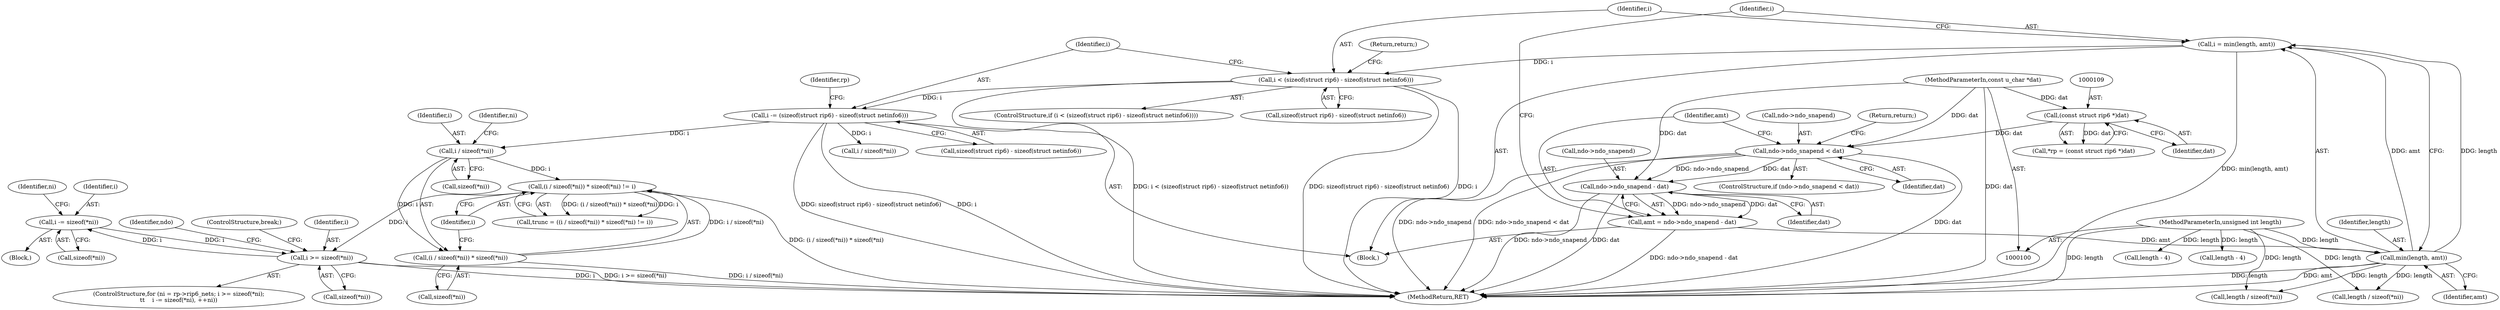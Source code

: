 digraph "1_tcpdump_e942fb84fbe3a73a98a00d2a279425872b5fb9d2@pointer" {
"1000240" [label="(Call,i -= sizeof(*ni))"];
"1000234" [label="(Call,i >= sizeof(*ni))"];
"1000217" [label="(Call,(i / sizeof(*ni)) * sizeof(*ni) != i)"];
"1000218" [label="(Call,(i / sizeof(*ni)) * sizeof(*ni))"];
"1000219" [label="(Call,i / sizeof(*ni))"];
"1000144" [label="(Call,i -= (sizeof(struct rip6) - sizeof(struct netinfo6)))"];
"1000136" [label="(Call,i < (sizeof(struct rip6) - sizeof(struct netinfo6)))"];
"1000130" [label="(Call,i = min(length, amt))"];
"1000132" [label="(Call,min(length, amt))"];
"1000103" [label="(MethodParameterIn,unsigned int length)"];
"1000123" [label="(Call,amt = ndo->ndo_snapend - dat)"];
"1000125" [label="(Call,ndo->ndo_snapend - dat)"];
"1000117" [label="(Call,ndo->ndo_snapend < dat)"];
"1000108" [label="(Call,(const struct rip6 *)dat)"];
"1000102" [label="(MethodParameterIn,const u_char *dat)"];
"1000240" [label="(Call,i -= sizeof(*ni))"];
"1000388" [label="(MethodReturn,RET)"];
"1000241" [label="(Identifier,i)"];
"1000271" [label="(Call,length / sizeof(*ni))"];
"1000137" [label="(Identifier,i)"];
"1000134" [label="(Identifier,amt)"];
"1000221" [label="(Call,sizeof(*ni))"];
"1000136" [label="(Call,i < (sizeof(struct rip6) - sizeof(struct netinfo6)))"];
"1000143" [label="(Return,return;)"];
"1000146" [label="(Call,sizeof(struct rip6) - sizeof(struct netinfo6))"];
"1000217" [label="(Call,(i / sizeof(*ni)) * sizeof(*ni) != i)"];
"1000227" [label="(Identifier,i)"];
"1000224" [label="(Call,sizeof(*ni))"];
"1000228" [label="(ControlStructure,for (ni = rp->rip6_nets; i >= sizeof(*ni);\n\t\t    i -= sizeof(*ni), ++ni))"];
"1000226" [label="(Identifier,ni)"];
"1000239" [label="(Block,)"];
"1000123" [label="(Call,amt = ndo->ndo_snapend - dat)"];
"1000219" [label="(Call,i / sizeof(*ni))"];
"1000125" [label="(Call,ndo->ndo_snapend - dat)"];
"1000117" [label="(Call,ndo->ndo_snapend < dat)"];
"1000104" [label="(Block,)"];
"1000133" [label="(Identifier,length)"];
"1000145" [label="(Identifier,i)"];
"1000283" [label="(Call,length - 4)"];
"1000116" [label="(ControlStructure,if (ndo->ndo_snapend < dat))"];
"1000240" [label="(Call,i -= sizeof(*ni))"];
"1000246" [label="(Identifier,ni)"];
"1000215" [label="(Call,trunc = ((i / sizeof(*ni)) * sizeof(*ni) != i))"];
"1000132" [label="(Call,min(length, amt))"];
"1000144" [label="(Call,i -= (sizeof(struct rip6) - sizeof(struct netinfo6)))"];
"1000234" [label="(Call,i >= sizeof(*ni))"];
"1000235" [label="(Identifier,i)"];
"1000305" [label="(Call,i / sizeof(*ni))"];
"1000124" [label="(Identifier,amt)"];
"1000131" [label="(Identifier,i)"];
"1000220" [label="(Identifier,i)"];
"1000103" [label="(MethodParameterIn,unsigned int length)"];
"1000159" [label="(Call,length / sizeof(*ni))"];
"1000110" [label="(Identifier,dat)"];
"1000118" [label="(Call,ndo->ndo_snapend)"];
"1000251" [label="(Identifier,ndo)"];
"1000236" [label="(Call,sizeof(*ni))"];
"1000108" [label="(Call,(const struct rip6 *)dat)"];
"1000197" [label="(Call,length - 4)"];
"1000242" [label="(Call,sizeof(*ni))"];
"1000135" [label="(ControlStructure,if (i < (sizeof(struct rip6) - sizeof(struct netinfo6))))"];
"1000153" [label="(Identifier,rp)"];
"1000121" [label="(Identifier,dat)"];
"1000218" [label="(Call,(i / sizeof(*ni)) * sizeof(*ni))"];
"1000129" [label="(Identifier,dat)"];
"1000122" [label="(Return,return;)"];
"1000126" [label="(Call,ndo->ndo_snapend)"];
"1000267" [label="(ControlStructure,break;)"];
"1000138" [label="(Call,sizeof(struct rip6) - sizeof(struct netinfo6))"];
"1000130" [label="(Call,i = min(length, amt))"];
"1000106" [label="(Call,*rp = (const struct rip6 *)dat)"];
"1000102" [label="(MethodParameterIn,const u_char *dat)"];
"1000240" -> "1000239"  [label="AST: "];
"1000240" -> "1000242"  [label="CFG: "];
"1000241" -> "1000240"  [label="AST: "];
"1000242" -> "1000240"  [label="AST: "];
"1000246" -> "1000240"  [label="CFG: "];
"1000240" -> "1000234"  [label="DDG: i"];
"1000234" -> "1000240"  [label="DDG: i"];
"1000234" -> "1000228"  [label="AST: "];
"1000234" -> "1000236"  [label="CFG: "];
"1000235" -> "1000234"  [label="AST: "];
"1000236" -> "1000234"  [label="AST: "];
"1000251" -> "1000234"  [label="CFG: "];
"1000267" -> "1000234"  [label="CFG: "];
"1000234" -> "1000388"  [label="DDG: i"];
"1000234" -> "1000388"  [label="DDG: i >= sizeof(*ni)"];
"1000217" -> "1000234"  [label="DDG: i"];
"1000217" -> "1000215"  [label="AST: "];
"1000217" -> "1000227"  [label="CFG: "];
"1000218" -> "1000217"  [label="AST: "];
"1000227" -> "1000217"  [label="AST: "];
"1000215" -> "1000217"  [label="CFG: "];
"1000217" -> "1000388"  [label="DDG: (i / sizeof(*ni)) * sizeof(*ni)"];
"1000217" -> "1000215"  [label="DDG: (i / sizeof(*ni)) * sizeof(*ni)"];
"1000217" -> "1000215"  [label="DDG: i"];
"1000218" -> "1000217"  [label="DDG: i / sizeof(*ni)"];
"1000219" -> "1000217"  [label="DDG: i"];
"1000218" -> "1000224"  [label="CFG: "];
"1000219" -> "1000218"  [label="AST: "];
"1000224" -> "1000218"  [label="AST: "];
"1000227" -> "1000218"  [label="CFG: "];
"1000218" -> "1000388"  [label="DDG: i / sizeof(*ni)"];
"1000219" -> "1000218"  [label="DDG: i"];
"1000219" -> "1000221"  [label="CFG: "];
"1000220" -> "1000219"  [label="AST: "];
"1000221" -> "1000219"  [label="AST: "];
"1000226" -> "1000219"  [label="CFG: "];
"1000144" -> "1000219"  [label="DDG: i"];
"1000144" -> "1000104"  [label="AST: "];
"1000144" -> "1000146"  [label="CFG: "];
"1000145" -> "1000144"  [label="AST: "];
"1000146" -> "1000144"  [label="AST: "];
"1000153" -> "1000144"  [label="CFG: "];
"1000144" -> "1000388"  [label="DDG: i"];
"1000144" -> "1000388"  [label="DDG: sizeof(struct rip6) - sizeof(struct netinfo6)"];
"1000136" -> "1000144"  [label="DDG: i"];
"1000144" -> "1000305"  [label="DDG: i"];
"1000136" -> "1000135"  [label="AST: "];
"1000136" -> "1000138"  [label="CFG: "];
"1000137" -> "1000136"  [label="AST: "];
"1000138" -> "1000136"  [label="AST: "];
"1000143" -> "1000136"  [label="CFG: "];
"1000145" -> "1000136"  [label="CFG: "];
"1000136" -> "1000388"  [label="DDG: i < (sizeof(struct rip6) - sizeof(struct netinfo6))"];
"1000136" -> "1000388"  [label="DDG: sizeof(struct rip6) - sizeof(struct netinfo6)"];
"1000136" -> "1000388"  [label="DDG: i"];
"1000130" -> "1000136"  [label="DDG: i"];
"1000130" -> "1000104"  [label="AST: "];
"1000130" -> "1000132"  [label="CFG: "];
"1000131" -> "1000130"  [label="AST: "];
"1000132" -> "1000130"  [label="AST: "];
"1000137" -> "1000130"  [label="CFG: "];
"1000130" -> "1000388"  [label="DDG: min(length, amt)"];
"1000132" -> "1000130"  [label="DDG: length"];
"1000132" -> "1000130"  [label="DDG: amt"];
"1000132" -> "1000134"  [label="CFG: "];
"1000133" -> "1000132"  [label="AST: "];
"1000134" -> "1000132"  [label="AST: "];
"1000132" -> "1000388"  [label="DDG: amt"];
"1000132" -> "1000388"  [label="DDG: length"];
"1000103" -> "1000132"  [label="DDG: length"];
"1000123" -> "1000132"  [label="DDG: amt"];
"1000132" -> "1000159"  [label="DDG: length"];
"1000132" -> "1000271"  [label="DDG: length"];
"1000103" -> "1000100"  [label="AST: "];
"1000103" -> "1000388"  [label="DDG: length"];
"1000103" -> "1000159"  [label="DDG: length"];
"1000103" -> "1000197"  [label="DDG: length"];
"1000103" -> "1000271"  [label="DDG: length"];
"1000103" -> "1000283"  [label="DDG: length"];
"1000123" -> "1000104"  [label="AST: "];
"1000123" -> "1000125"  [label="CFG: "];
"1000124" -> "1000123"  [label="AST: "];
"1000125" -> "1000123"  [label="AST: "];
"1000131" -> "1000123"  [label="CFG: "];
"1000123" -> "1000388"  [label="DDG: ndo->ndo_snapend - dat"];
"1000125" -> "1000123"  [label="DDG: ndo->ndo_snapend"];
"1000125" -> "1000123"  [label="DDG: dat"];
"1000125" -> "1000129"  [label="CFG: "];
"1000126" -> "1000125"  [label="AST: "];
"1000129" -> "1000125"  [label="AST: "];
"1000125" -> "1000388"  [label="DDG: ndo->ndo_snapend"];
"1000125" -> "1000388"  [label="DDG: dat"];
"1000117" -> "1000125"  [label="DDG: ndo->ndo_snapend"];
"1000117" -> "1000125"  [label="DDG: dat"];
"1000102" -> "1000125"  [label="DDG: dat"];
"1000117" -> "1000116"  [label="AST: "];
"1000117" -> "1000121"  [label="CFG: "];
"1000118" -> "1000117"  [label="AST: "];
"1000121" -> "1000117"  [label="AST: "];
"1000122" -> "1000117"  [label="CFG: "];
"1000124" -> "1000117"  [label="CFG: "];
"1000117" -> "1000388"  [label="DDG: ndo->ndo_snapend < dat"];
"1000117" -> "1000388"  [label="DDG: dat"];
"1000117" -> "1000388"  [label="DDG: ndo->ndo_snapend"];
"1000108" -> "1000117"  [label="DDG: dat"];
"1000102" -> "1000117"  [label="DDG: dat"];
"1000108" -> "1000106"  [label="AST: "];
"1000108" -> "1000110"  [label="CFG: "];
"1000109" -> "1000108"  [label="AST: "];
"1000110" -> "1000108"  [label="AST: "];
"1000106" -> "1000108"  [label="CFG: "];
"1000108" -> "1000106"  [label="DDG: dat"];
"1000102" -> "1000108"  [label="DDG: dat"];
"1000102" -> "1000100"  [label="AST: "];
"1000102" -> "1000388"  [label="DDG: dat"];
}

